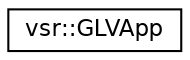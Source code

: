 digraph G
{
  edge [fontname="Helvetica",fontsize="11",labelfontname="Helvetica",labelfontsize="11"];
  node [fontname="Helvetica",fontsize="11",shape=record];
  rankdir="LR";
  Node1 [label="vsr::GLVApp",height=0.2,width=0.4,color="black", fillcolor="white", style="filled",URL="$structvsr_1_1_g_l_v_app.html"];
}
